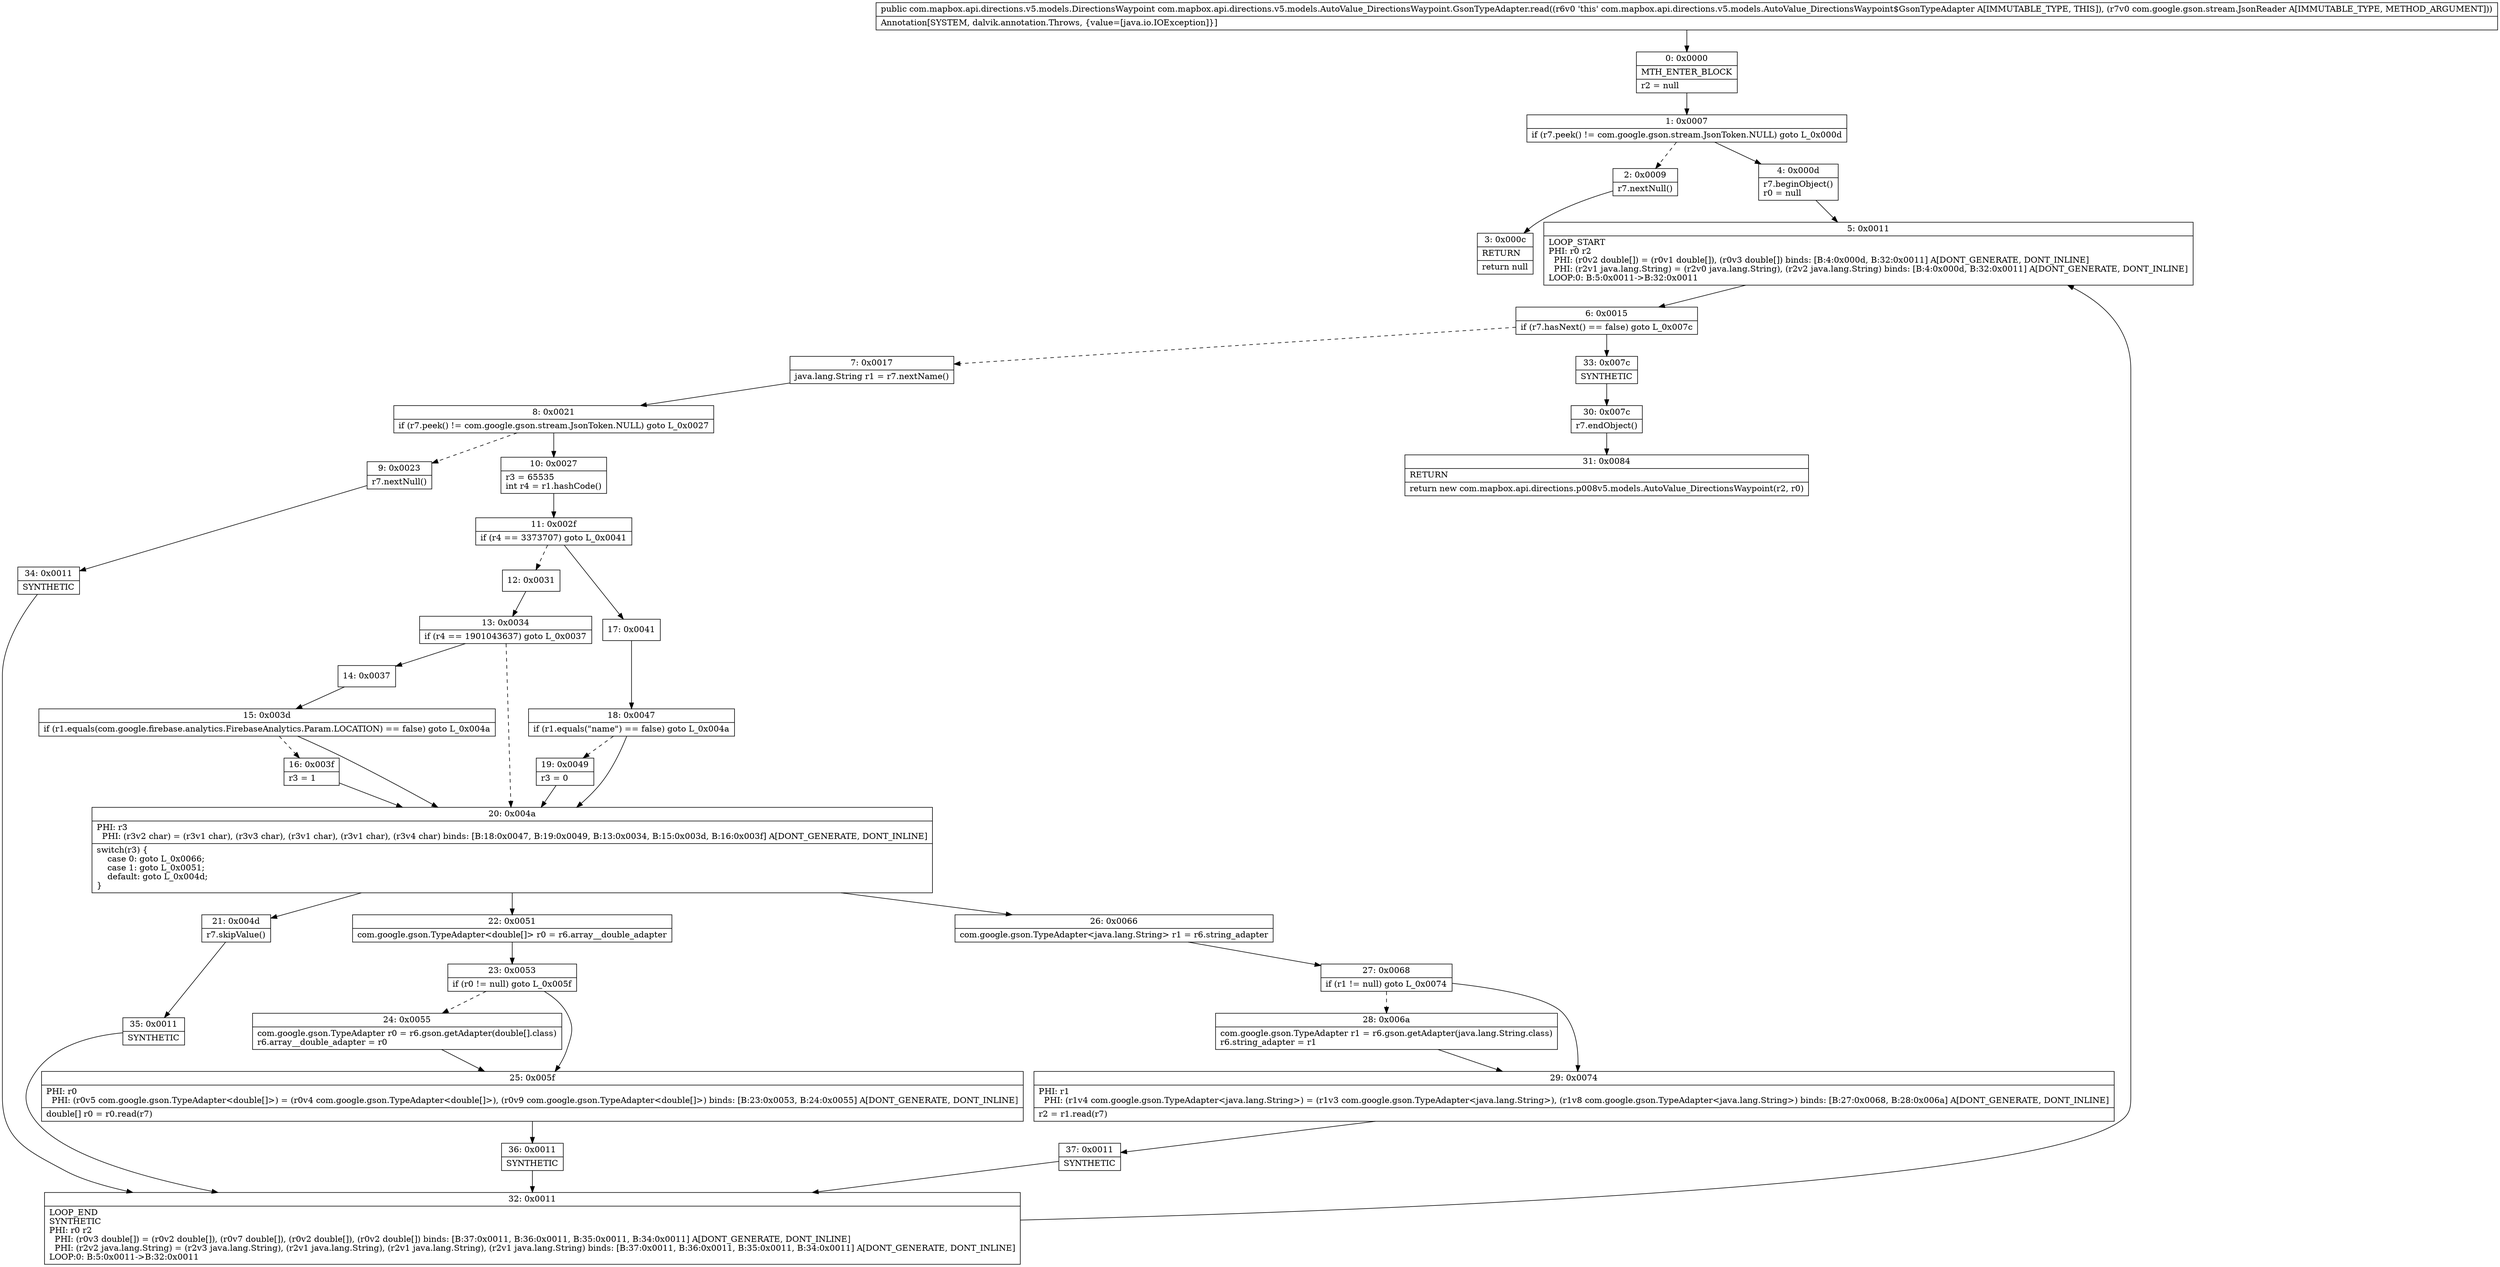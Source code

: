 digraph "CFG forcom.mapbox.api.directions.v5.models.AutoValue_DirectionsWaypoint.GsonTypeAdapter.read(Lcom\/google\/gson\/stream\/JsonReader;)Lcom\/mapbox\/api\/directions\/v5\/models\/DirectionsWaypoint;" {
Node_0 [shape=record,label="{0\:\ 0x0000|MTH_ENTER_BLOCK\l|r2 = null\l}"];
Node_1 [shape=record,label="{1\:\ 0x0007|if (r7.peek() != com.google.gson.stream.JsonToken.NULL) goto L_0x000d\l}"];
Node_2 [shape=record,label="{2\:\ 0x0009|r7.nextNull()\l}"];
Node_3 [shape=record,label="{3\:\ 0x000c|RETURN\l|return null\l}"];
Node_4 [shape=record,label="{4\:\ 0x000d|r7.beginObject()\lr0 = null\l}"];
Node_5 [shape=record,label="{5\:\ 0x0011|LOOP_START\lPHI: r0 r2 \l  PHI: (r0v2 double[]) = (r0v1 double[]), (r0v3 double[]) binds: [B:4:0x000d, B:32:0x0011] A[DONT_GENERATE, DONT_INLINE]\l  PHI: (r2v1 java.lang.String) = (r2v0 java.lang.String), (r2v2 java.lang.String) binds: [B:4:0x000d, B:32:0x0011] A[DONT_GENERATE, DONT_INLINE]\lLOOP:0: B:5:0x0011\-\>B:32:0x0011\l}"];
Node_6 [shape=record,label="{6\:\ 0x0015|if (r7.hasNext() == false) goto L_0x007c\l}"];
Node_7 [shape=record,label="{7\:\ 0x0017|java.lang.String r1 = r7.nextName()\l}"];
Node_8 [shape=record,label="{8\:\ 0x0021|if (r7.peek() != com.google.gson.stream.JsonToken.NULL) goto L_0x0027\l}"];
Node_9 [shape=record,label="{9\:\ 0x0023|r7.nextNull()\l}"];
Node_10 [shape=record,label="{10\:\ 0x0027|r3 = 65535\lint r4 = r1.hashCode()\l}"];
Node_11 [shape=record,label="{11\:\ 0x002f|if (r4 == 3373707) goto L_0x0041\l}"];
Node_12 [shape=record,label="{12\:\ 0x0031}"];
Node_13 [shape=record,label="{13\:\ 0x0034|if (r4 == 1901043637) goto L_0x0037\l}"];
Node_14 [shape=record,label="{14\:\ 0x0037}"];
Node_15 [shape=record,label="{15\:\ 0x003d|if (r1.equals(com.google.firebase.analytics.FirebaseAnalytics.Param.LOCATION) == false) goto L_0x004a\l}"];
Node_16 [shape=record,label="{16\:\ 0x003f|r3 = 1\l}"];
Node_17 [shape=record,label="{17\:\ 0x0041}"];
Node_18 [shape=record,label="{18\:\ 0x0047|if (r1.equals(\"name\") == false) goto L_0x004a\l}"];
Node_19 [shape=record,label="{19\:\ 0x0049|r3 = 0\l}"];
Node_20 [shape=record,label="{20\:\ 0x004a|PHI: r3 \l  PHI: (r3v2 char) = (r3v1 char), (r3v3 char), (r3v1 char), (r3v1 char), (r3v4 char) binds: [B:18:0x0047, B:19:0x0049, B:13:0x0034, B:15:0x003d, B:16:0x003f] A[DONT_GENERATE, DONT_INLINE]\l|switch(r3) \{\l    case 0: goto L_0x0066;\l    case 1: goto L_0x0051;\l    default: goto L_0x004d;\l\}\l}"];
Node_21 [shape=record,label="{21\:\ 0x004d|r7.skipValue()\l}"];
Node_22 [shape=record,label="{22\:\ 0x0051|com.google.gson.TypeAdapter\<double[]\> r0 = r6.array__double_adapter\l}"];
Node_23 [shape=record,label="{23\:\ 0x0053|if (r0 != null) goto L_0x005f\l}"];
Node_24 [shape=record,label="{24\:\ 0x0055|com.google.gson.TypeAdapter r0 = r6.gson.getAdapter(double[].class)\lr6.array__double_adapter = r0\l}"];
Node_25 [shape=record,label="{25\:\ 0x005f|PHI: r0 \l  PHI: (r0v5 com.google.gson.TypeAdapter\<double[]\>) = (r0v4 com.google.gson.TypeAdapter\<double[]\>), (r0v9 com.google.gson.TypeAdapter\<double[]\>) binds: [B:23:0x0053, B:24:0x0055] A[DONT_GENERATE, DONT_INLINE]\l|double[] r0 = r0.read(r7)\l}"];
Node_26 [shape=record,label="{26\:\ 0x0066|com.google.gson.TypeAdapter\<java.lang.String\> r1 = r6.string_adapter\l}"];
Node_27 [shape=record,label="{27\:\ 0x0068|if (r1 != null) goto L_0x0074\l}"];
Node_28 [shape=record,label="{28\:\ 0x006a|com.google.gson.TypeAdapter r1 = r6.gson.getAdapter(java.lang.String.class)\lr6.string_adapter = r1\l}"];
Node_29 [shape=record,label="{29\:\ 0x0074|PHI: r1 \l  PHI: (r1v4 com.google.gson.TypeAdapter\<java.lang.String\>) = (r1v3 com.google.gson.TypeAdapter\<java.lang.String\>), (r1v8 com.google.gson.TypeAdapter\<java.lang.String\>) binds: [B:27:0x0068, B:28:0x006a] A[DONT_GENERATE, DONT_INLINE]\l|r2 = r1.read(r7)\l}"];
Node_30 [shape=record,label="{30\:\ 0x007c|r7.endObject()\l}"];
Node_31 [shape=record,label="{31\:\ 0x0084|RETURN\l|return new com.mapbox.api.directions.p008v5.models.AutoValue_DirectionsWaypoint(r2, r0)\l}"];
Node_32 [shape=record,label="{32\:\ 0x0011|LOOP_END\lSYNTHETIC\lPHI: r0 r2 \l  PHI: (r0v3 double[]) = (r0v2 double[]), (r0v7 double[]), (r0v2 double[]), (r0v2 double[]) binds: [B:37:0x0011, B:36:0x0011, B:35:0x0011, B:34:0x0011] A[DONT_GENERATE, DONT_INLINE]\l  PHI: (r2v2 java.lang.String) = (r2v3 java.lang.String), (r2v1 java.lang.String), (r2v1 java.lang.String), (r2v1 java.lang.String) binds: [B:37:0x0011, B:36:0x0011, B:35:0x0011, B:34:0x0011] A[DONT_GENERATE, DONT_INLINE]\lLOOP:0: B:5:0x0011\-\>B:32:0x0011\l}"];
Node_33 [shape=record,label="{33\:\ 0x007c|SYNTHETIC\l}"];
Node_34 [shape=record,label="{34\:\ 0x0011|SYNTHETIC\l}"];
Node_35 [shape=record,label="{35\:\ 0x0011|SYNTHETIC\l}"];
Node_36 [shape=record,label="{36\:\ 0x0011|SYNTHETIC\l}"];
Node_37 [shape=record,label="{37\:\ 0x0011|SYNTHETIC\l}"];
MethodNode[shape=record,label="{public com.mapbox.api.directions.v5.models.DirectionsWaypoint com.mapbox.api.directions.v5.models.AutoValue_DirectionsWaypoint.GsonTypeAdapter.read((r6v0 'this' com.mapbox.api.directions.v5.models.AutoValue_DirectionsWaypoint$GsonTypeAdapter A[IMMUTABLE_TYPE, THIS]), (r7v0 com.google.gson.stream.JsonReader A[IMMUTABLE_TYPE, METHOD_ARGUMENT]))  | Annotation[SYSTEM, dalvik.annotation.Throws, \{value=[java.io.IOException]\}]\l}"];
MethodNode -> Node_0;
Node_0 -> Node_1;
Node_1 -> Node_2[style=dashed];
Node_1 -> Node_4;
Node_2 -> Node_3;
Node_4 -> Node_5;
Node_5 -> Node_6;
Node_6 -> Node_7[style=dashed];
Node_6 -> Node_33;
Node_7 -> Node_8;
Node_8 -> Node_9[style=dashed];
Node_8 -> Node_10;
Node_9 -> Node_34;
Node_10 -> Node_11;
Node_11 -> Node_12[style=dashed];
Node_11 -> Node_17;
Node_12 -> Node_13;
Node_13 -> Node_14;
Node_13 -> Node_20[style=dashed];
Node_14 -> Node_15;
Node_15 -> Node_16[style=dashed];
Node_15 -> Node_20;
Node_16 -> Node_20;
Node_17 -> Node_18;
Node_18 -> Node_19[style=dashed];
Node_18 -> Node_20;
Node_19 -> Node_20;
Node_20 -> Node_21;
Node_20 -> Node_22;
Node_20 -> Node_26;
Node_21 -> Node_35;
Node_22 -> Node_23;
Node_23 -> Node_24[style=dashed];
Node_23 -> Node_25;
Node_24 -> Node_25;
Node_25 -> Node_36;
Node_26 -> Node_27;
Node_27 -> Node_28[style=dashed];
Node_27 -> Node_29;
Node_28 -> Node_29;
Node_29 -> Node_37;
Node_30 -> Node_31;
Node_32 -> Node_5;
Node_33 -> Node_30;
Node_34 -> Node_32;
Node_35 -> Node_32;
Node_36 -> Node_32;
Node_37 -> Node_32;
}

